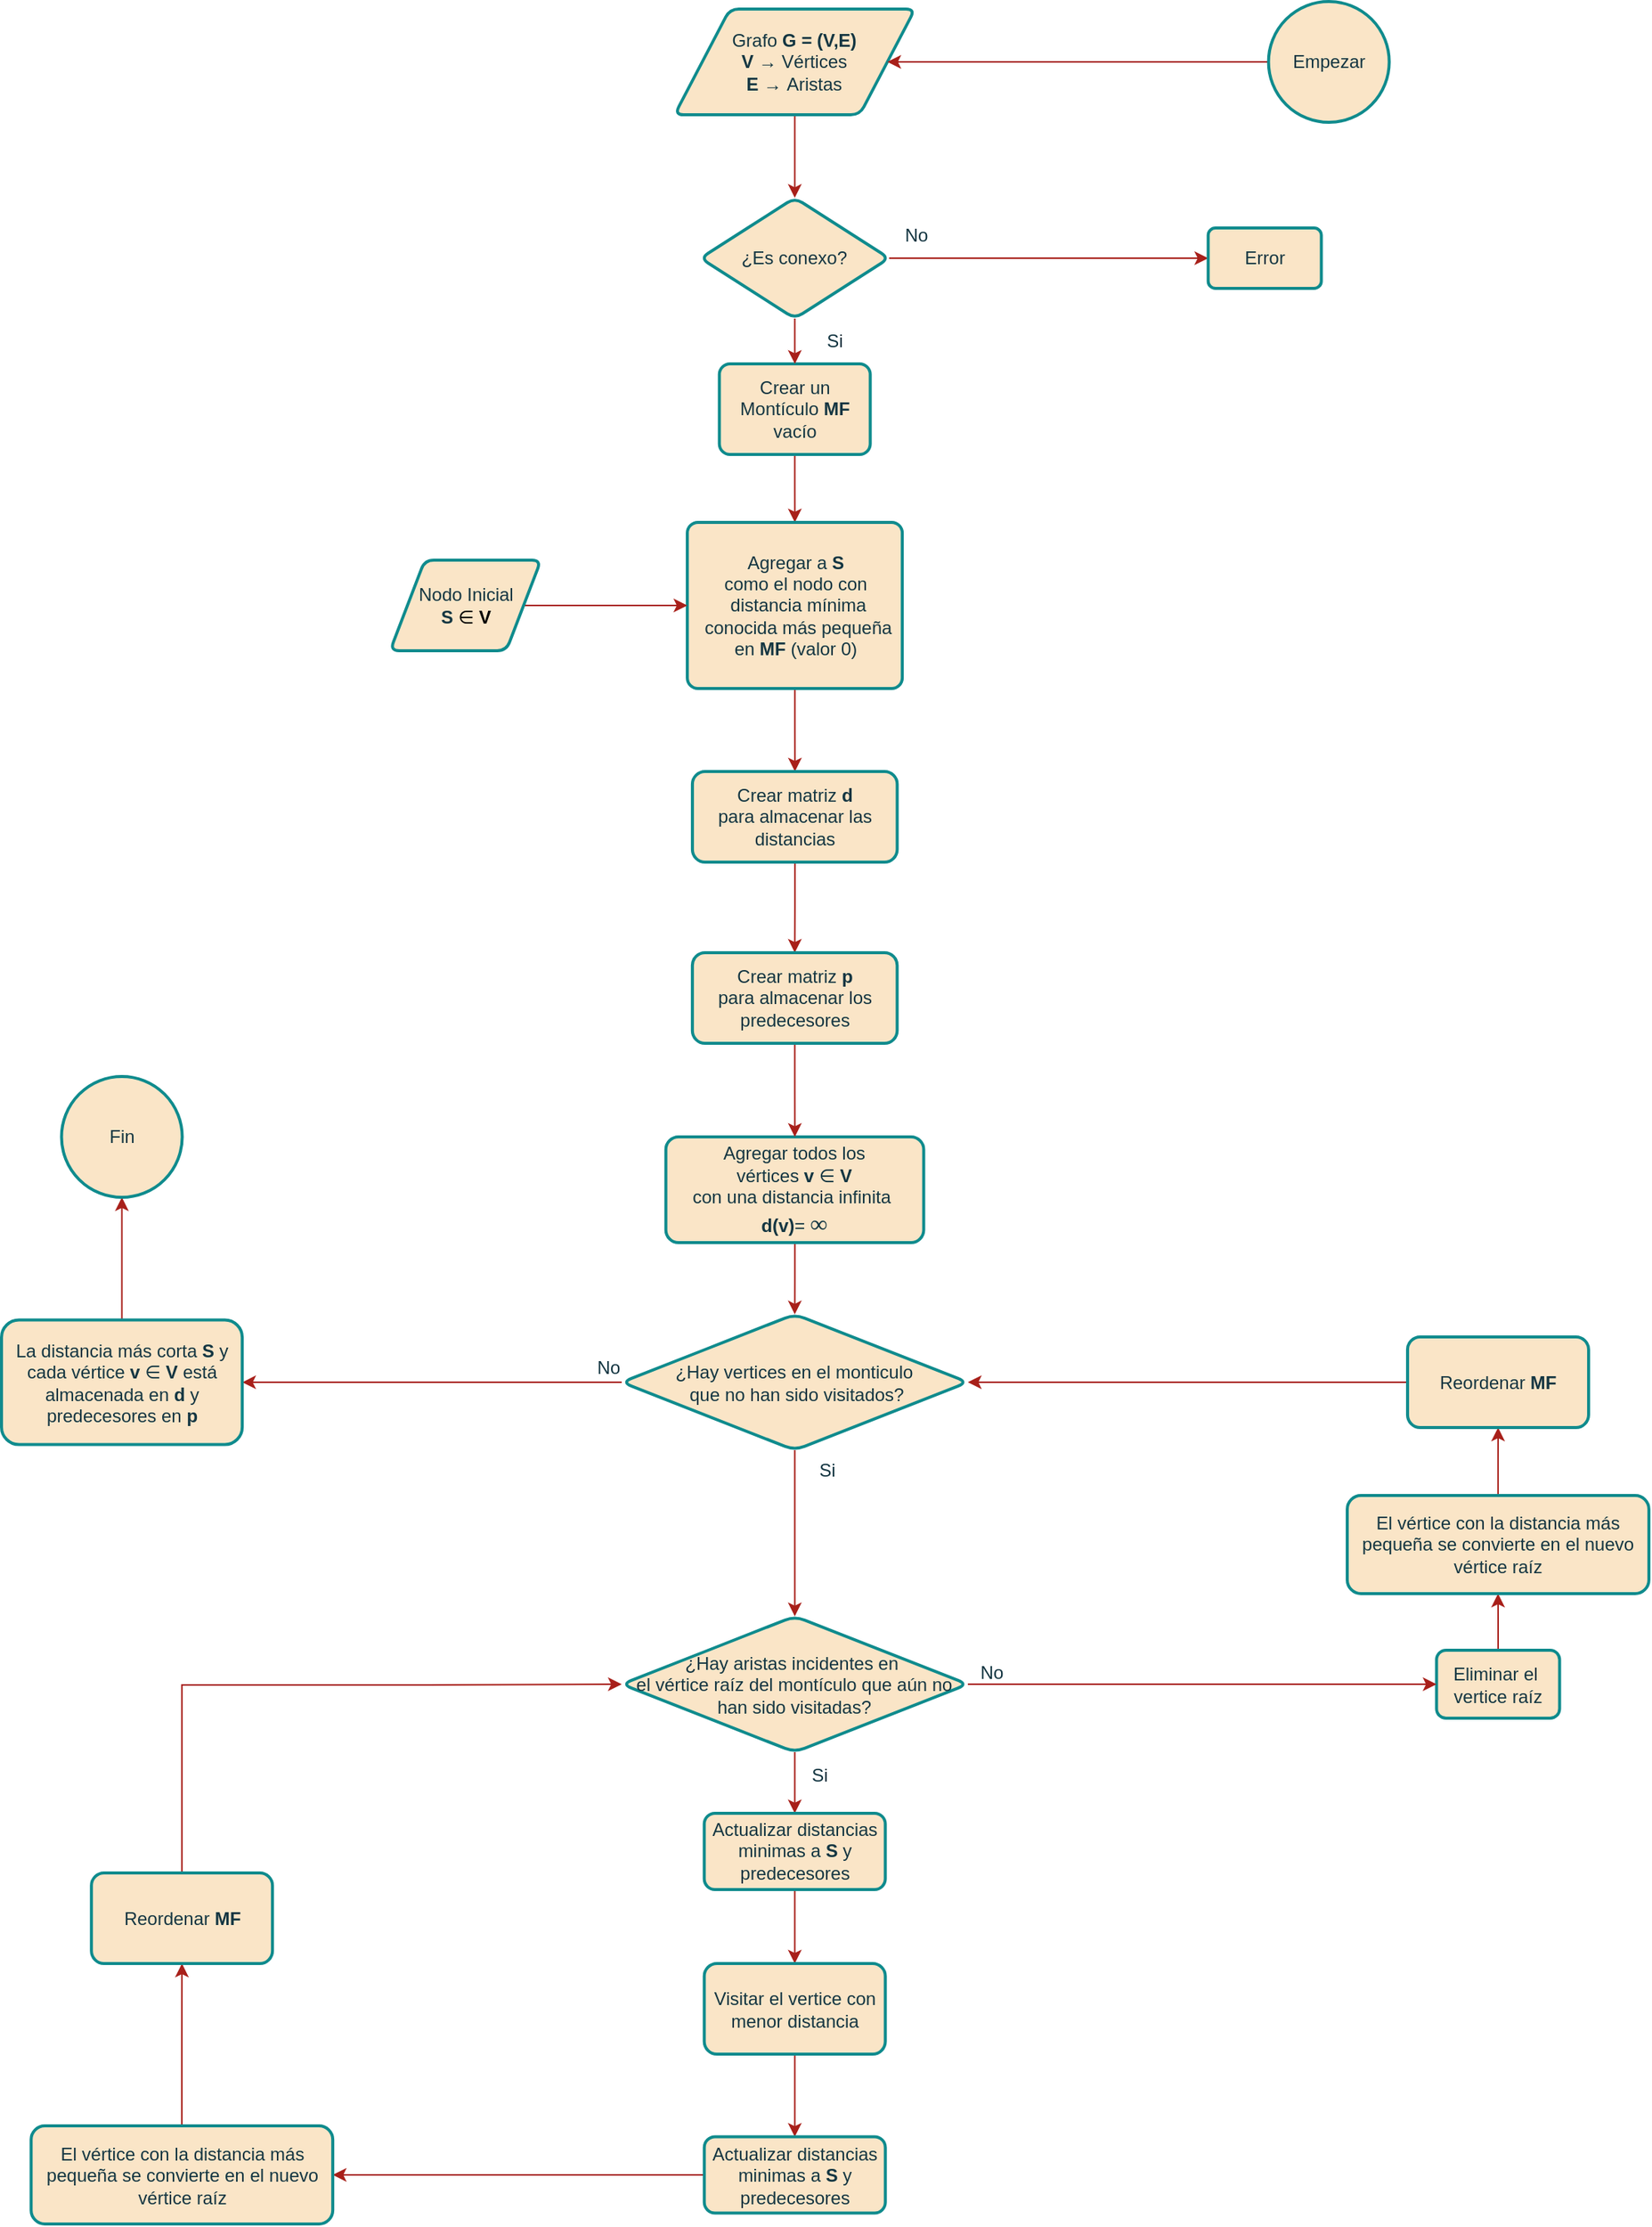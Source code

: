 <mxfile version="24.7.17">
  <diagram id="C5RBs43oDa-KdzZeNtuy" name="Page-1">
    <mxGraphModel dx="2261" dy="844" grid="1" gridSize="10" guides="1" tooltips="1" connect="1" arrows="1" fold="1" page="1" pageScale="1" pageWidth="827" pageHeight="1169" math="0" shadow="0">
      <root>
        <mxCell id="WIyWlLk6GJQsqaUBKTNV-0" />
        <mxCell id="WIyWlLk6GJQsqaUBKTNV-1" parent="WIyWlLk6GJQsqaUBKTNV-0" />
        <mxCell id="fe3ajrEbXHFnJ7Tq3HWm-3" value="" style="edgeStyle=orthogonalEdgeStyle;rounded=0;orthogonalLoop=1;jettySize=auto;html=1;labelBackgroundColor=none;strokeColor=#A8201A;fontColor=default;" parent="WIyWlLk6GJQsqaUBKTNV-1" source="sw0XocbQ4kUTriKsnevm-8" target="sw0XocbQ4kUTriKsnevm-66" edge="1">
          <mxGeometry relative="1" as="geometry" />
        </mxCell>
        <mxCell id="sw0XocbQ4kUTriKsnevm-8" value="Grafo&amp;nbsp;&lt;b style=&quot;background-color: initial;&quot;&gt;G&amp;nbsp;&lt;/b&gt;&lt;b style=&quot;background-color: initial;&quot;&gt;= (V,E)&lt;/b&gt;&lt;div&gt;&lt;b style=&quot;background-color: initial;&quot;&gt;V&amp;nbsp;&lt;/b&gt;&lt;span style=&quot;background-color: initial;&quot;&gt;&lt;b&gt;→ &lt;/b&gt;Vértices&lt;/span&gt;&lt;/div&gt;&lt;div&gt;&lt;span style=&quot;background-color: initial;&quot;&gt;&lt;b&gt;E&amp;nbsp;&lt;/b&gt;&lt;/span&gt;&lt;span style=&quot;background-color: initial;&quot;&gt;&lt;b&gt;→ &lt;/b&gt;Aristas&lt;/span&gt;&lt;/div&gt;" style="shape=parallelogram;html=1;strokeWidth=2;perimeter=parallelogramPerimeter;whiteSpace=wrap;rounded=1;arcSize=12;size=0.23;labelBackgroundColor=none;fillColor=#FAE5C7;strokeColor=#0F8B8D;fontColor=#143642;" parent="WIyWlLk6GJQsqaUBKTNV-1" vertex="1">
          <mxGeometry x="354.14" y="45" width="159.37" height="70" as="geometry" />
        </mxCell>
        <mxCell id="fe3ajrEbXHFnJ7Tq3HWm-24" value="" style="edgeStyle=orthogonalEdgeStyle;rounded=0;orthogonalLoop=1;jettySize=auto;html=1;strokeColor=#A8201A;fontColor=default;fillColor=#FAE5C7;labelBackgroundColor=none;" parent="WIyWlLk6GJQsqaUBKTNV-1" source="sw0XocbQ4kUTriKsnevm-12" target="ym5aYusTzmAQk47agWgt-3" edge="1">
          <mxGeometry relative="1" as="geometry" />
        </mxCell>
        <mxCell id="sw0XocbQ4kUTriKsnevm-12" value="Crear un Montículo &lt;b&gt;MF&lt;/b&gt; vacío" style="rounded=1;whiteSpace=wrap;html=1;absoluteArcSize=1;arcSize=14;strokeWidth=2;labelBackgroundColor=none;fillColor=#FAE5C7;strokeColor=#0F8B8D;fontColor=#143642;" parent="WIyWlLk6GJQsqaUBKTNV-1" vertex="1">
          <mxGeometry x="383.82" y="280" width="100" height="60" as="geometry" />
        </mxCell>
        <mxCell id="sw0XocbQ4kUTriKsnevm-64" value="No" style="text;html=1;align=center;verticalAlign=middle;resizable=0;points=[];autosize=1;strokeColor=none;fillColor=none;fontColor=#143642;labelBackgroundColor=none;rounded=1;" parent="WIyWlLk6GJQsqaUBKTNV-1" vertex="1">
          <mxGeometry x="493.82" y="180" width="40" height="30" as="geometry" />
        </mxCell>
        <mxCell id="sw0XocbQ4kUTriKsnevm-65" value="Si" style="text;html=1;align=center;verticalAlign=middle;resizable=0;points=[];autosize=1;strokeColor=none;fillColor=none;fontColor=#143642;labelBackgroundColor=none;rounded=1;" parent="WIyWlLk6GJQsqaUBKTNV-1" vertex="1">
          <mxGeometry x="444.82" y="250" width="30" height="30" as="geometry" />
        </mxCell>
        <mxCell id="sw0XocbQ4kUTriKsnevm-69" value="" style="edgeStyle=orthogonalEdgeStyle;rounded=1;orthogonalLoop=1;jettySize=auto;html=1;strokeColor=#A8201A;fontColor=default;fillColor=#FAE5C7;labelBackgroundColor=none;" parent="WIyWlLk6GJQsqaUBKTNV-1" source="sw0XocbQ4kUTriKsnevm-66" target="sw0XocbQ4kUTriKsnevm-68" edge="1">
          <mxGeometry relative="1" as="geometry" />
        </mxCell>
        <mxCell id="fe3ajrEbXHFnJ7Tq3HWm-7" value="" style="edgeStyle=orthogonalEdgeStyle;rounded=0;orthogonalLoop=1;jettySize=auto;html=1;strokeColor=#A8201A;fontColor=default;fillColor=#FAE5C7;labelBackgroundColor=none;" parent="WIyWlLk6GJQsqaUBKTNV-1" source="sw0XocbQ4kUTriKsnevm-66" edge="1">
          <mxGeometry relative="1" as="geometry">
            <mxPoint x="433.889" y="280.0" as="targetPoint" />
          </mxGeometry>
        </mxCell>
        <mxCell id="sw0XocbQ4kUTriKsnevm-66" value="¿Es conexo?" style="rhombus;whiteSpace=wrap;html=1;fillColor=#FAE5C7;strokeColor=#0F8B8D;fontColor=#143642;strokeWidth=2;rounded=1;arcSize=12;labelBackgroundColor=none;" parent="WIyWlLk6GJQsqaUBKTNV-1" vertex="1">
          <mxGeometry x="371.32" y="170" width="125" height="80" as="geometry" />
        </mxCell>
        <mxCell id="sw0XocbQ4kUTriKsnevm-68" value="Error" style="whiteSpace=wrap;html=1;fillColor=#FAE5C7;strokeColor=#0F8B8D;fontColor=#143642;strokeWidth=2;rounded=1;arcSize=12;labelBackgroundColor=none;" parent="WIyWlLk6GJQsqaUBKTNV-1" vertex="1">
          <mxGeometry x="707.82" y="190" width="75" height="40" as="geometry" />
        </mxCell>
        <mxCell id="Fxtu21GMjImPMMu1P6-F-4" value="" style="edgeStyle=orthogonalEdgeStyle;rounded=1;orthogonalLoop=1;jettySize=auto;html=1;labelBackgroundColor=none;strokeColor=#A8201A;fontColor=default;" parent="WIyWlLk6GJQsqaUBKTNV-1" source="Fxtu21GMjImPMMu1P6-F-2" target="sw0XocbQ4kUTriKsnevm-8" edge="1">
          <mxGeometry relative="1" as="geometry" />
        </mxCell>
        <mxCell id="Fxtu21GMjImPMMu1P6-F-2" value="Empezar" style="ellipse;whiteSpace=wrap;html=1;fillColor=#FAE5C7;strokeColor=#0F8B8D;fontColor=#143642;strokeWidth=2;rounded=1;arcSize=12;labelBackgroundColor=none;" parent="WIyWlLk6GJQsqaUBKTNV-1" vertex="1">
          <mxGeometry x="747.82" y="40" width="80" height="80" as="geometry" />
        </mxCell>
        <mxCell id="Fxtu21GMjImPMMu1P6-F-64" style="edgeStyle=orthogonalEdgeStyle;rounded=1;orthogonalLoop=1;jettySize=auto;html=1;entryX=0;entryY=0.5;entryDx=0;entryDy=0;strokeColor=#A8201A;fontColor=default;fillColor=#FAE5C7;labelBackgroundColor=none;" parent="WIyWlLk6GJQsqaUBKTNV-1" edge="1">
          <mxGeometry relative="1" as="geometry">
            <Array as="points">
              <mxPoint x="30" y="2130" />
              <mxPoint x="30" y="1895" />
            </Array>
            <mxPoint x="196" y="1895" as="targetPoint" />
          </mxGeometry>
        </mxCell>
        <mxCell id="1dEQBfWf-_HzKVlm8TxP-3" value="" style="edgeStyle=orthogonalEdgeStyle;rounded=0;orthogonalLoop=1;jettySize=auto;html=1;labelBackgroundColor=none;strokeColor=#A8201A;fontColor=default;" parent="WIyWlLk6GJQsqaUBKTNV-1" source="ym5aYusTzmAQk47agWgt-3" target="1dEQBfWf-_HzKVlm8TxP-2" edge="1">
          <mxGeometry relative="1" as="geometry" />
        </mxCell>
        <mxCell id="ym5aYusTzmAQk47agWgt-3" value="Agregar a&amp;nbsp;&lt;b&gt;S&lt;/b&gt;&lt;br&gt;como el nodo con&lt;div&gt;&amp;nbsp;distancia mínima&lt;/div&gt;&lt;div&gt;&amp;nbsp;conocida más pequeña en &lt;b&gt;MF&lt;/b&gt; (valor 0)&lt;/div&gt;" style="rounded=1;whiteSpace=wrap;html=1;absoluteArcSize=1;arcSize=14;strokeWidth=2;fillColor=#FAE5C7;strokeColor=#0F8B8D;labelBackgroundColor=none;fontColor=#143642;" parent="WIyWlLk6GJQsqaUBKTNV-1" vertex="1">
          <mxGeometry x="362.57" y="385" width="142.5" height="110" as="geometry" />
        </mxCell>
        <mxCell id="ym5aYusTzmAQk47agWgt-8" style="edgeStyle=orthogonalEdgeStyle;rounded=0;orthogonalLoop=1;jettySize=auto;html=1;exitX=1;exitY=0.5;exitDx=0;exitDy=0;entryX=0;entryY=0.5;entryDx=0;entryDy=0;labelBackgroundColor=none;strokeColor=#A8201A;fontColor=default;" parent="WIyWlLk6GJQsqaUBKTNV-1" source="ym5aYusTzmAQk47agWgt-5" target="ym5aYusTzmAQk47agWgt-3" edge="1">
          <mxGeometry relative="1" as="geometry" />
        </mxCell>
        <mxCell id="ym5aYusTzmAQk47agWgt-5" value="Nodo Inicial&lt;div&gt;&lt;b&gt;S&amp;nbsp;&lt;/b&gt;&lt;span style=&quot;background-color: initial; color: rgb(0, 0, 0);&quot;&gt;∈&amp;nbsp;&lt;/span&gt;&lt;b style=&quot;background-color: initial; color: rgb(0, 0, 0);&quot;&gt;V&lt;/b&gt;&lt;/div&gt;" style="shape=parallelogram;html=1;strokeWidth=2;perimeter=parallelogramPerimeter;whiteSpace=wrap;rounded=1;arcSize=12;size=0.23;labelBackgroundColor=none;fillColor=#FAE5C7;strokeColor=#0F8B8D;fontColor=#143642;" parent="WIyWlLk6GJQsqaUBKTNV-1" vertex="1">
          <mxGeometry x="165.57" y="410" width="100" height="60" as="geometry" />
        </mxCell>
        <mxCell id="fe3ajrEbXHFnJ7Tq3HWm-36" value="" style="edgeStyle=orthogonalEdgeStyle;rounded=0;orthogonalLoop=1;jettySize=auto;html=1;strokeColor=#A8201A;fontColor=default;fillColor=#FAE5C7;labelBackgroundColor=none;" parent="WIyWlLk6GJQsqaUBKTNV-1" source="fe3ajrEbXHFnJ7Tq3HWm-10" target="fe3ajrEbXHFnJ7Tq3HWm-35" edge="1">
          <mxGeometry relative="1" as="geometry" />
        </mxCell>
        <mxCell id="fe3ajrEbXHFnJ7Tq3HWm-10" value="Agregar todos los vértices&amp;nbsp;&lt;b&gt;v&lt;/b&gt;&amp;nbsp;∈&amp;nbsp;&lt;b&gt;V&lt;/b&gt;&lt;div&gt;con una distancia infinita&amp;nbsp;&lt;div&gt;&lt;b&gt;d(v)&lt;/b&gt;=&amp;nbsp;&lt;font face=&quot;Tahoma&quot; style=&quot;background-color: initial; font-size: 16px;&quot;&gt;∞&lt;/font&gt;&lt;/div&gt;&lt;/div&gt;" style="whiteSpace=wrap;html=1;fillColor=#FAE5C7;strokeColor=#0F8B8D;strokeWidth=2;rounded=1;arcSize=12;labelBackgroundColor=none;fontColor=#143642;" parent="WIyWlLk6GJQsqaUBKTNV-1" vertex="1">
          <mxGeometry x="348.35" y="792" width="170.91" height="70" as="geometry" />
        </mxCell>
        <mxCell id="fe3ajrEbXHFnJ7Tq3HWm-63" value="" style="edgeStyle=orthogonalEdgeStyle;rounded=0;orthogonalLoop=1;jettySize=auto;html=1;strokeColor=#A8201A;fontColor=default;fillColor=#FAE5C7;labelBackgroundColor=none;" parent="WIyWlLk6GJQsqaUBKTNV-1" source="fe3ajrEbXHFnJ7Tq3HWm-25" target="fe3ajrEbXHFnJ7Tq3HWm-62" edge="1">
          <mxGeometry relative="1" as="geometry" />
        </mxCell>
        <mxCell id="fe3ajrEbXHFnJ7Tq3HWm-25" value="Eliminar el&amp;nbsp;&lt;div&gt;vertice raíz&lt;/div&gt;" style="whiteSpace=wrap;html=1;fillColor=#FAE5C7;strokeColor=#0F8B8D;rounded=1;arcSize=14;strokeWidth=2;labelBackgroundColor=none;fontColor=#143642;" parent="WIyWlLk6GJQsqaUBKTNV-1" vertex="1">
          <mxGeometry x="859.19" y="1132" width="81.56" height="45" as="geometry" />
        </mxCell>
        <mxCell id="fe3ajrEbXHFnJ7Tq3HWm-42" value="" style="edgeStyle=orthogonalEdgeStyle;rounded=0;orthogonalLoop=1;jettySize=auto;html=1;strokeColor=#A8201A;fontColor=default;fillColor=#FAE5C7;labelBackgroundColor=none;" parent="WIyWlLk6GJQsqaUBKTNV-1" source="fe3ajrEbXHFnJ7Tq3HWm-28" target="fe3ajrEbXHFnJ7Tq3HWm-25" edge="1">
          <mxGeometry relative="1" as="geometry" />
        </mxCell>
        <mxCell id="fe3ajrEbXHFnJ7Tq3HWm-49" value="" style="edgeStyle=orthogonalEdgeStyle;rounded=0;orthogonalLoop=1;jettySize=auto;html=1;strokeColor=#A8201A;fontColor=default;fillColor=#FAE5C7;labelBackgroundColor=none;" parent="WIyWlLk6GJQsqaUBKTNV-1" source="fe3ajrEbXHFnJ7Tq3HWm-28" target="fe3ajrEbXHFnJ7Tq3HWm-48" edge="1">
          <mxGeometry relative="1" as="geometry" />
        </mxCell>
        <mxCell id="fe3ajrEbXHFnJ7Tq3HWm-28" value="¿Hay aristas incidentes en&amp;nbsp;&lt;div&gt;el vértice raíz del montículo que aún no han sido visitadas?&lt;/div&gt;" style="rhombus;whiteSpace=wrap;html=1;fillColor=#FAE5C7;strokeColor=#0F8B8D;rounded=1;arcSize=14;strokeWidth=2;labelBackgroundColor=none;fontColor=#143642;" parent="WIyWlLk6GJQsqaUBKTNV-1" vertex="1">
          <mxGeometry x="319.1" y="1109.5" width="229.43" height="90" as="geometry" />
        </mxCell>
        <mxCell id="fe3ajrEbXHFnJ7Tq3HWm-37" value="" style="edgeStyle=orthogonalEdgeStyle;rounded=0;orthogonalLoop=1;jettySize=auto;html=1;strokeColor=#A8201A;fontColor=default;fillColor=#FAE5C7;entryX=0.5;entryY=0;entryDx=0;entryDy=0;labelBackgroundColor=none;" parent="WIyWlLk6GJQsqaUBKTNV-1" source="fe3ajrEbXHFnJ7Tq3HWm-35" target="fe3ajrEbXHFnJ7Tq3HWm-28" edge="1">
          <mxGeometry relative="1" as="geometry">
            <mxPoint x="433.815" y="1059.5" as="targetPoint" />
          </mxGeometry>
        </mxCell>
        <mxCell id="fe3ajrEbXHFnJ7Tq3HWm-41" value="" style="edgeStyle=orthogonalEdgeStyle;rounded=0;orthogonalLoop=1;jettySize=auto;html=1;strokeColor=#A8201A;fontColor=default;fillColor=#FAE5C7;labelBackgroundColor=none;" parent="WIyWlLk6GJQsqaUBKTNV-1" source="fe3ajrEbXHFnJ7Tq3HWm-35" target="fe3ajrEbXHFnJ7Tq3HWm-40" edge="1">
          <mxGeometry relative="1" as="geometry" />
        </mxCell>
        <mxCell id="fe3ajrEbXHFnJ7Tq3HWm-35" value="¿Hay vertices en el monticulo&lt;div&gt;&amp;nbsp;que no han sido visitados?&lt;/div&gt;" style="rhombus;whiteSpace=wrap;html=1;fillColor=#FAE5C7;strokeColor=#0F8B8D;rounded=1;arcSize=14;strokeWidth=2;labelBackgroundColor=none;fontColor=#143642;" parent="WIyWlLk6GJQsqaUBKTNV-1" vertex="1">
          <mxGeometry x="319.1" y="909.5" width="229.43" height="90" as="geometry" />
        </mxCell>
        <mxCell id="fe3ajrEbXHFnJ7Tq3HWm-38" value="Si" style="text;html=1;align=center;verticalAlign=middle;resizable=0;points=[];autosize=1;strokeColor=none;fillColor=none;fontColor=#143642;labelBackgroundColor=none;" parent="WIyWlLk6GJQsqaUBKTNV-1" vertex="1">
          <mxGeometry x="439.82" y="997.5" width="30" height="30" as="geometry" />
        </mxCell>
        <mxCell id="fe3ajrEbXHFnJ7Tq3HWm-39" value="No" style="text;html=1;align=center;verticalAlign=middle;resizable=0;points=[];autosize=1;strokeColor=none;fillColor=none;fontColor=#143642;labelBackgroundColor=none;" parent="WIyWlLk6GJQsqaUBKTNV-1" vertex="1">
          <mxGeometry x="289.57" y="929.5" width="40" height="30" as="geometry" />
        </mxCell>
        <mxCell id="fe3ajrEbXHFnJ7Tq3HWm-74" value="" style="edgeStyle=orthogonalEdgeStyle;rounded=0;orthogonalLoop=1;jettySize=auto;html=1;strokeColor=#A8201A;fontColor=default;fillColor=#FAE5C7;labelBackgroundColor=none;" parent="WIyWlLk6GJQsqaUBKTNV-1" source="fe3ajrEbXHFnJ7Tq3HWm-40" target="fe3ajrEbXHFnJ7Tq3HWm-73" edge="1">
          <mxGeometry relative="1" as="geometry" />
        </mxCell>
        <mxCell id="fe3ajrEbXHFnJ7Tq3HWm-40" value=" La distancia más corta &lt;b&gt;S&lt;/b&gt; y cada vértice &lt;b&gt;v &lt;/b&gt;∈ &lt;b&gt;V&lt;/b&gt; está almacenada en &lt;b&gt;d&amp;nbsp;&lt;/b&gt;y predecesores en &lt;b&gt;p&lt;/b&gt;" style="whiteSpace=wrap;html=1;fillColor=#FAE5C7;strokeColor=#0F8B8D;rounded=1;arcSize=14;strokeWidth=2;labelBackgroundColor=none;fontColor=#143642;" parent="WIyWlLk6GJQsqaUBKTNV-1" vertex="1">
          <mxGeometry x="-92" y="913.25" width="159.57" height="82.5" as="geometry" />
        </mxCell>
        <mxCell id="fe3ajrEbXHFnJ7Tq3HWm-43" value="No" style="text;html=1;align=center;verticalAlign=middle;resizable=0;points=[];autosize=1;strokeColor=none;fillColor=none;fontColor=#143642;labelBackgroundColor=none;" parent="WIyWlLk6GJQsqaUBKTNV-1" vertex="1">
          <mxGeometry x="543.82" y="1132" width="40" height="30" as="geometry" />
        </mxCell>
        <mxCell id="fe3ajrEbXHFnJ7Tq3HWm-52" value="" style="edgeStyle=orthogonalEdgeStyle;rounded=0;orthogonalLoop=1;jettySize=auto;html=1;strokeColor=#A8201A;fontColor=default;fillColor=#FAE5C7;labelBackgroundColor=none;" parent="WIyWlLk6GJQsqaUBKTNV-1" source="fe3ajrEbXHFnJ7Tq3HWm-48" target="fe3ajrEbXHFnJ7Tq3HWm-51" edge="1">
          <mxGeometry relative="1" as="geometry" />
        </mxCell>
        <mxCell id="fe3ajrEbXHFnJ7Tq3HWm-48" value="Actualizar distancias minimas a &lt;b&gt;S &lt;/b&gt;y predecesores" style="whiteSpace=wrap;html=1;fillColor=#FAE5C7;strokeColor=#0F8B8D;rounded=1;arcSize=14;strokeWidth=2;labelBackgroundColor=none;fontColor=#143642;" parent="WIyWlLk6GJQsqaUBKTNV-1" vertex="1">
          <mxGeometry x="373.8" y="1240" width="120" height="50.5" as="geometry" />
        </mxCell>
        <mxCell id="fe3ajrEbXHFnJ7Tq3HWm-50" value="Si" style="text;html=1;align=center;verticalAlign=middle;resizable=0;points=[];autosize=1;strokeColor=none;fillColor=none;fontColor=#143642;labelBackgroundColor=none;" parent="WIyWlLk6GJQsqaUBKTNV-1" vertex="1">
          <mxGeometry x="435" y="1199.5" width="30" height="30" as="geometry" />
        </mxCell>
        <mxCell id="fe3ajrEbXHFnJ7Tq3HWm-61" value="" style="edgeStyle=orthogonalEdgeStyle;rounded=0;orthogonalLoop=1;jettySize=auto;html=1;strokeColor=#A8201A;fontColor=default;fillColor=#FAE5C7;labelBackgroundColor=none;" parent="WIyWlLk6GJQsqaUBKTNV-1" source="fe3ajrEbXHFnJ7Tq3HWm-51" target="fe3ajrEbXHFnJ7Tq3HWm-53" edge="1">
          <mxGeometry relative="1" as="geometry" />
        </mxCell>
        <mxCell id="fe3ajrEbXHFnJ7Tq3HWm-51" value="Visitar el vertice con menor distancia" style="whiteSpace=wrap;html=1;fillColor=#FAE5C7;strokeColor=#0F8B8D;rounded=1;arcSize=14;strokeWidth=2;labelBackgroundColor=none;fontColor=#143642;" parent="WIyWlLk6GJQsqaUBKTNV-1" vertex="1">
          <mxGeometry x="373.81" y="1339.5" width="120" height="60" as="geometry" />
        </mxCell>
        <mxCell id="fe3ajrEbXHFnJ7Tq3HWm-69" value="" style="edgeStyle=orthogonalEdgeStyle;rounded=0;orthogonalLoop=1;jettySize=auto;html=1;strokeColor=#A8201A;fontColor=default;fillColor=#FAE5C7;labelBackgroundColor=none;" parent="WIyWlLk6GJQsqaUBKTNV-1" source="fe3ajrEbXHFnJ7Tq3HWm-53" target="fe3ajrEbXHFnJ7Tq3HWm-68" edge="1">
          <mxGeometry relative="1" as="geometry" />
        </mxCell>
        <mxCell id="fe3ajrEbXHFnJ7Tq3HWm-53" value="Actualizar distancias minimas a &lt;b&gt;S&amp;nbsp;&lt;/b&gt;y predecesores" style="whiteSpace=wrap;html=1;fillColor=#FAE5C7;strokeColor=#0F8B8D;rounded=1;arcSize=14;strokeWidth=2;labelBackgroundColor=none;fontColor=#143642;" parent="WIyWlLk6GJQsqaUBKTNV-1" vertex="1">
          <mxGeometry x="373.83" y="1454.25" width="120" height="50.5" as="geometry" />
        </mxCell>
        <mxCell id="fe3ajrEbXHFnJ7Tq3HWm-66" value="" style="edgeStyle=orthogonalEdgeStyle;rounded=0;orthogonalLoop=1;jettySize=auto;html=1;strokeColor=#A8201A;fontColor=default;fillColor=#FAE5C7;labelBackgroundColor=none;" parent="WIyWlLk6GJQsqaUBKTNV-1" source="fe3ajrEbXHFnJ7Tq3HWm-62" target="fe3ajrEbXHFnJ7Tq3HWm-65" edge="1">
          <mxGeometry relative="1" as="geometry" />
        </mxCell>
        <mxCell id="fe3ajrEbXHFnJ7Tq3HWm-62" value="&lt;div&gt;El vértice con la distancia más pequeña se convierte en el nuevo vértice raíz&lt;/div&gt;" style="whiteSpace=wrap;html=1;fillColor=#FAE5C7;strokeColor=#0F8B8D;rounded=1;arcSize=14;strokeWidth=2;labelBackgroundColor=none;fontColor=#143642;" parent="WIyWlLk6GJQsqaUBKTNV-1" vertex="1">
          <mxGeometry x="800" y="1029.5" width="199.94" height="65" as="geometry" />
        </mxCell>
        <mxCell id="fe3ajrEbXHFnJ7Tq3HWm-67" value="" style="edgeStyle=orthogonalEdgeStyle;rounded=0;orthogonalLoop=1;jettySize=auto;html=1;strokeColor=#A8201A;fontColor=default;fillColor=#FAE5C7;labelBackgroundColor=none;" parent="WIyWlLk6GJQsqaUBKTNV-1" source="fe3ajrEbXHFnJ7Tq3HWm-65" target="fe3ajrEbXHFnJ7Tq3HWm-35" edge="1">
          <mxGeometry relative="1" as="geometry" />
        </mxCell>
        <mxCell id="fe3ajrEbXHFnJ7Tq3HWm-65" value="Reordenar &lt;b&gt;MF&lt;/b&gt;" style="whiteSpace=wrap;html=1;fillColor=#FAE5C7;strokeColor=#0F8B8D;rounded=1;arcSize=14;strokeWidth=2;labelBackgroundColor=none;fontColor=#143642;" parent="WIyWlLk6GJQsqaUBKTNV-1" vertex="1">
          <mxGeometry x="839.97" y="924.5" width="120" height="60" as="geometry" />
        </mxCell>
        <mxCell id="fe3ajrEbXHFnJ7Tq3HWm-71" value="" style="edgeStyle=orthogonalEdgeStyle;rounded=0;orthogonalLoop=1;jettySize=auto;html=1;strokeColor=#A8201A;fontColor=default;fillColor=#FAE5C7;labelBackgroundColor=none;" parent="WIyWlLk6GJQsqaUBKTNV-1" source="fe3ajrEbXHFnJ7Tq3HWm-68" target="fe3ajrEbXHFnJ7Tq3HWm-70" edge="1">
          <mxGeometry relative="1" as="geometry" />
        </mxCell>
        <mxCell id="fe3ajrEbXHFnJ7Tq3HWm-68" value="&lt;div&gt;El vértice con la distancia más pequeña se convierte en el nuevo vértice raíz&lt;/div&gt;" style="whiteSpace=wrap;html=1;fillColor=#FAE5C7;strokeColor=#0F8B8D;rounded=1;arcSize=14;strokeWidth=2;labelBackgroundColor=none;fontColor=#143642;" parent="WIyWlLk6GJQsqaUBKTNV-1" vertex="1">
          <mxGeometry x="-72.37" y="1447" width="199.94" height="65" as="geometry" />
        </mxCell>
        <mxCell id="fe3ajrEbXHFnJ7Tq3HWm-72" style="edgeStyle=orthogonalEdgeStyle;rounded=0;orthogonalLoop=1;jettySize=auto;html=1;entryX=0;entryY=0.5;entryDx=0;entryDy=0;strokeColor=#A8201A;fontColor=default;fillColor=#FAE5C7;labelBackgroundColor=none;" parent="WIyWlLk6GJQsqaUBKTNV-1" source="fe3ajrEbXHFnJ7Tq3HWm-70" target="fe3ajrEbXHFnJ7Tq3HWm-28" edge="1">
          <mxGeometry relative="1" as="geometry">
            <Array as="points">
              <mxPoint x="28" y="1155" />
              <mxPoint x="190" y="1155" />
            </Array>
          </mxGeometry>
        </mxCell>
        <mxCell id="fe3ajrEbXHFnJ7Tq3HWm-70" value="Reordenar &lt;b&gt;MF&lt;/b&gt;" style="whiteSpace=wrap;html=1;fillColor=#FAE5C7;strokeColor=#0F8B8D;rounded=1;arcSize=14;strokeWidth=2;labelBackgroundColor=none;fontColor=#143642;" parent="WIyWlLk6GJQsqaUBKTNV-1" vertex="1">
          <mxGeometry x="-32.4" y="1279.5" width="120" height="60" as="geometry" />
        </mxCell>
        <mxCell id="fe3ajrEbXHFnJ7Tq3HWm-73" value="Fin" style="ellipse;whiteSpace=wrap;html=1;fillColor=#FAE5C7;strokeColor=#0F8B8D;rounded=1;arcSize=14;strokeWidth=2;labelBackgroundColor=none;fontColor=#143642;" parent="WIyWlLk6GJQsqaUBKTNV-1" vertex="1">
          <mxGeometry x="-52.215" y="752" width="80" height="80" as="geometry" />
        </mxCell>
        <mxCell id="kIaTwvkIzRvJ_HoA5J93-1" value="" style="edgeStyle=orthogonalEdgeStyle;rounded=0;orthogonalLoop=1;jettySize=auto;html=1;labelBackgroundColor=none;strokeColor=#A8201A;fontColor=default;" parent="WIyWlLk6GJQsqaUBKTNV-1" source="1dEQBfWf-_HzKVlm8TxP-2" target="kIaTwvkIzRvJ_HoA5J93-0" edge="1">
          <mxGeometry relative="1" as="geometry" />
        </mxCell>
        <mxCell id="1dEQBfWf-_HzKVlm8TxP-2" value="Crear matriz&amp;nbsp;&lt;b&gt;d&lt;/b&gt;&lt;div&gt;para almacenar las distancias&lt;/div&gt;" style="whiteSpace=wrap;html=1;fillColor=#FAE5C7;strokeColor=#0F8B8D;fontColor=#143642;rounded=1;arcSize=14;strokeWidth=2;labelBackgroundColor=none;" parent="WIyWlLk6GJQsqaUBKTNV-1" vertex="1">
          <mxGeometry x="365.95" y="550" width="135.75" height="60" as="geometry" />
        </mxCell>
        <mxCell id="kIaTwvkIzRvJ_HoA5J93-2" value="" style="edgeStyle=orthogonalEdgeStyle;rounded=0;orthogonalLoop=1;jettySize=auto;html=1;labelBackgroundColor=none;strokeColor=#A8201A;fontColor=default;" parent="WIyWlLk6GJQsqaUBKTNV-1" source="kIaTwvkIzRvJ_HoA5J93-0" target="fe3ajrEbXHFnJ7Tq3HWm-10" edge="1">
          <mxGeometry relative="1" as="geometry" />
        </mxCell>
        <mxCell id="kIaTwvkIzRvJ_HoA5J93-0" value="Crear matriz &lt;b&gt;p&lt;/b&gt;&lt;div&gt;para almacenar los predecesores&lt;/div&gt;" style="whiteSpace=wrap;html=1;fillColor=#FAE5C7;strokeColor=#0F8B8D;fontColor=#143642;rounded=1;arcSize=14;strokeWidth=2;labelBackgroundColor=none;" parent="WIyWlLk6GJQsqaUBKTNV-1" vertex="1">
          <mxGeometry x="365.93" y="670" width="135.75" height="60" as="geometry" />
        </mxCell>
      </root>
    </mxGraphModel>
  </diagram>
</mxfile>
